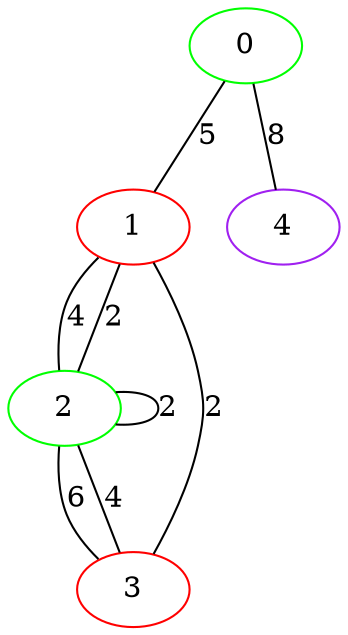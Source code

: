 graph "" {
0 [color=green, weight=2];
1 [color=red, weight=1];
2 [color=green, weight=2];
3 [color=red, weight=1];
4 [color=purple, weight=4];
0 -- 1  [key=0, label=5];
0 -- 4  [key=0, label=8];
1 -- 2  [key=0, label=4];
1 -- 2  [key=1, label=2];
1 -- 3  [key=0, label=2];
2 -- 2  [key=0, label=2];
2 -- 3  [key=0, label=6];
2 -- 3  [key=1, label=4];
}
